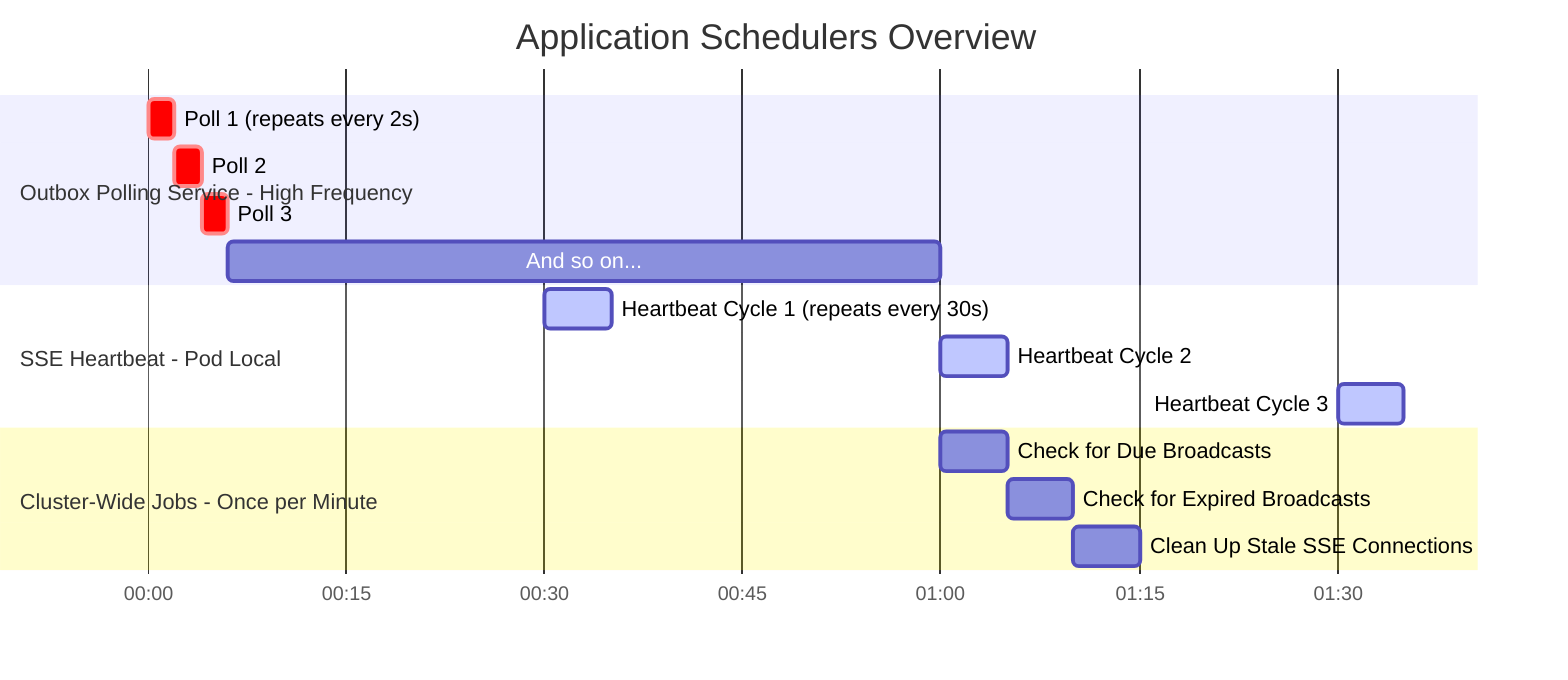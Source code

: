 gantt
    title Application Schedulers Overview
    dateFormat  HH:mm:ss
    axisFormat  %M:%S

    section Outbox Polling Service - High Frequency
    Poll 1 (repeats every 2s) :crit, 00:00:00, 2s
    Poll 2                      :crit, 00:00:02, 2s
    Poll 3                      :crit, 00:00:04, 2s
    And so on...                :      00:00:06, 54s

    section SSE Heartbeat - Pod Local
    Heartbeat Cycle 1 (repeats every 30s) :active, 00:00:30, 5s
    Heartbeat Cycle 2                     :active, 00:01:00, 5s
    Heartbeat Cycle 3                     :active, 00:01:30, 5s

    section Cluster-Wide Jobs - Once per Minute
    Check for Due Broadcasts      : 00:01:00, 5s
    Check for Expired Broadcasts  : 00:01:05, 5s
    Clean Up Stale SSE Connections: 00:01:10, 5s